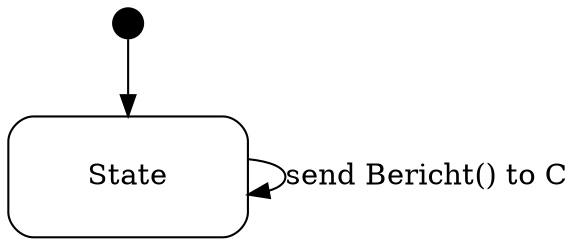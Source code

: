 digraph Producer {
  compound = true;
  rank = LR;
node [shape = "point", height = "0.2"] State_extra node [shape = "Mrecord", height = "0.8", width = "1.6"] State State_extra -> State




State -> State [label = "send Bericht() to C"];

}
